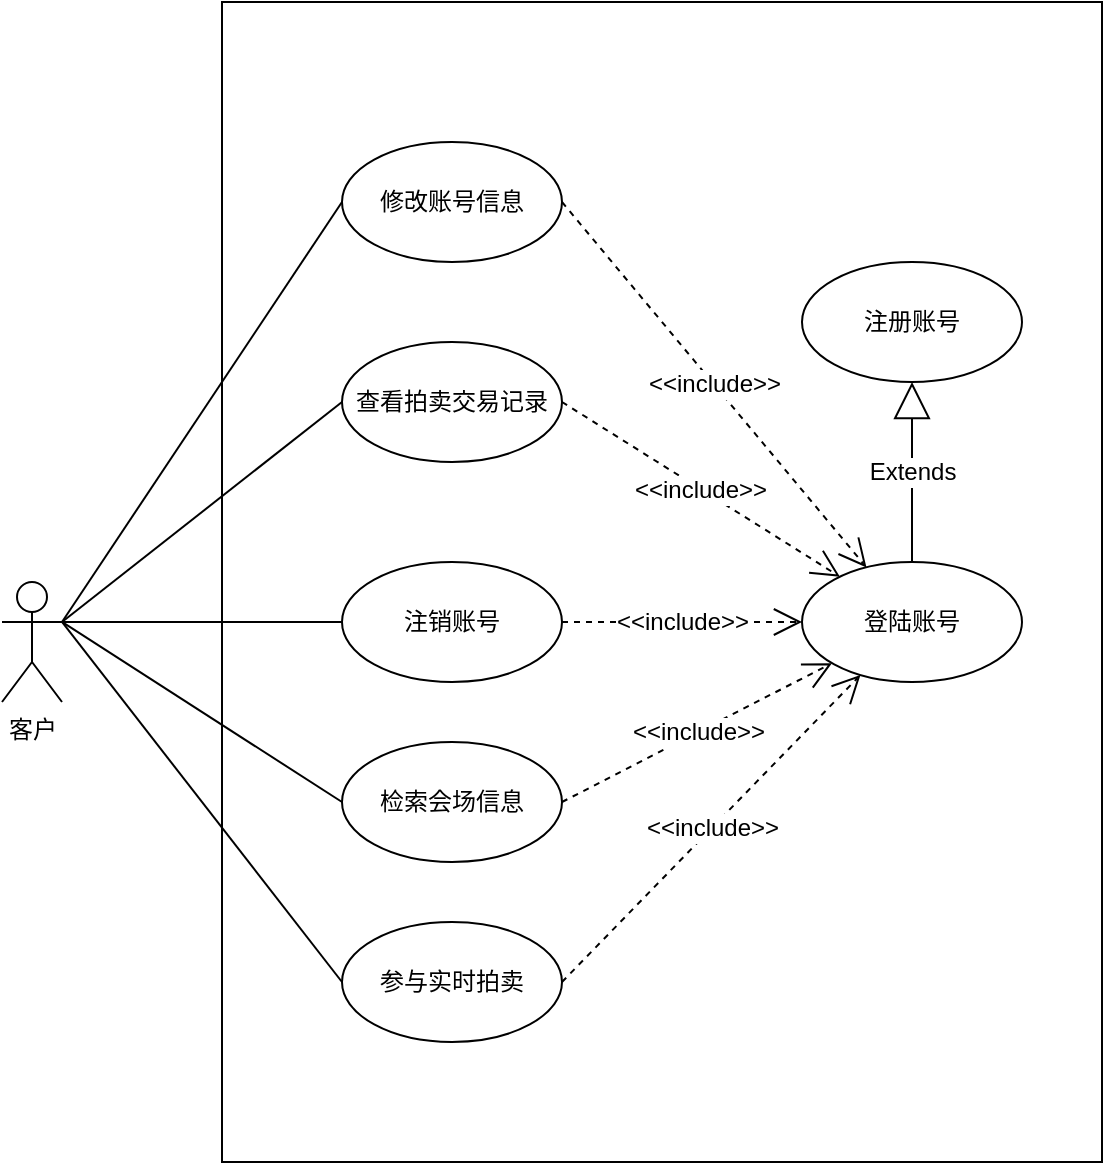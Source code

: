 <mxfile version="20.2.7" type="device"><diagram id="TsNJRCKAIPTdRjv5hArH" name="第 1 页"><mxGraphModel dx="1018" dy="690" grid="1" gridSize="10" guides="1" tooltips="1" connect="1" arrows="1" fold="1" page="1" pageScale="1" pageWidth="827" pageHeight="1169" math="0" shadow="0"><root><mxCell id="0"/><mxCell id="1" parent="0"/><mxCell id="Gx10WPm7qvpERAs0gLBw-1" value="" style="rounded=0;whiteSpace=wrap;html=1;" vertex="1" parent="1"><mxGeometry x="220" y="120" width="440" height="580" as="geometry"/></mxCell><mxCell id="Gx10WPm7qvpERAs0gLBw-9" style="edgeStyle=none;rounded=0;orthogonalLoop=1;jettySize=auto;html=1;exitX=1;exitY=0.333;exitDx=0;exitDy=0;exitPerimeter=0;fontSize=12;endArrow=none;endFill=0;endSize=10;entryX=0;entryY=0.5;entryDx=0;entryDy=0;" edge="1" parent="1" source="Gx10WPm7qvpERAs0gLBw-2" target="Gx10WPm7qvpERAs0gLBw-8"><mxGeometry relative="1" as="geometry"/></mxCell><mxCell id="Gx10WPm7qvpERAs0gLBw-11" style="edgeStyle=none;rounded=0;orthogonalLoop=1;jettySize=auto;html=1;exitX=1;exitY=0.333;exitDx=0;exitDy=0;exitPerimeter=0;fontSize=12;endArrow=none;endFill=0;endSize=10;entryX=0;entryY=0.5;entryDx=0;entryDy=0;" edge="1" parent="1" source="Gx10WPm7qvpERAs0gLBw-2" target="Gx10WPm7qvpERAs0gLBw-10"><mxGeometry relative="1" as="geometry"/></mxCell><mxCell id="Gx10WPm7qvpERAs0gLBw-18" style="edgeStyle=none;rounded=0;orthogonalLoop=1;jettySize=auto;html=1;exitX=1;exitY=0.333;exitDx=0;exitDy=0;exitPerimeter=0;fontSize=12;endArrow=none;endFill=0;endSize=10;" edge="1" parent="1" source="Gx10WPm7qvpERAs0gLBw-2" target="Gx10WPm7qvpERAs0gLBw-17"><mxGeometry relative="1" as="geometry"/></mxCell><mxCell id="Gx10WPm7qvpERAs0gLBw-25" style="edgeStyle=none;rounded=0;orthogonalLoop=1;jettySize=auto;html=1;exitX=1;exitY=0.333;exitDx=0;exitDy=0;exitPerimeter=0;fontSize=12;endArrow=none;endFill=0;endSize=10;entryX=0;entryY=0.5;entryDx=0;entryDy=0;" edge="1" parent="1" source="Gx10WPm7qvpERAs0gLBw-2" target="Gx10WPm7qvpERAs0gLBw-20"><mxGeometry relative="1" as="geometry"/></mxCell><mxCell id="Gx10WPm7qvpERAs0gLBw-26" style="edgeStyle=none;rounded=0;orthogonalLoop=1;jettySize=auto;html=1;exitX=1;exitY=0.333;exitDx=0;exitDy=0;exitPerimeter=0;fontSize=12;endArrow=none;endFill=0;endSize=10;entryX=0;entryY=0.5;entryDx=0;entryDy=0;" edge="1" parent="1" source="Gx10WPm7qvpERAs0gLBw-2" target="Gx10WPm7qvpERAs0gLBw-21"><mxGeometry relative="1" as="geometry"/></mxCell><mxCell id="Gx10WPm7qvpERAs0gLBw-2" value="客户" style="shape=umlActor;verticalLabelPosition=bottom;verticalAlign=top;html=1;" vertex="1" parent="1"><mxGeometry x="110" y="410" width="30" height="60" as="geometry"/></mxCell><mxCell id="Gx10WPm7qvpERAs0gLBw-8" value="修改账号信息" style="ellipse;whiteSpace=wrap;html=1;" vertex="1" parent="1"><mxGeometry x="280" y="190" width="110" height="60" as="geometry"/></mxCell><mxCell id="Gx10WPm7qvpERAs0gLBw-10" value="查看拍卖交易记录" style="ellipse;whiteSpace=wrap;html=1;" vertex="1" parent="1"><mxGeometry x="280" y="290" width="110" height="60" as="geometry"/></mxCell><mxCell id="Gx10WPm7qvpERAs0gLBw-12" value="登陆账号" style="ellipse;whiteSpace=wrap;html=1;" vertex="1" parent="1"><mxGeometry x="510" y="400" width="110" height="60" as="geometry"/></mxCell><mxCell id="Gx10WPm7qvpERAs0gLBw-14" value="&amp;lt;&amp;lt;include&amp;gt;&amp;gt;" style="endArrow=open;endSize=12;dashed=1;html=1;rounded=0;fontSize=12;exitX=1;exitY=0.5;exitDx=0;exitDy=0;" edge="1" parent="1" source="Gx10WPm7qvpERAs0gLBw-8" target="Gx10WPm7qvpERAs0gLBw-12"><mxGeometry width="160" relative="1" as="geometry"><mxPoint x="240" y="160" as="sourcePoint"/><mxPoint x="400" y="160" as="targetPoint"/></mxGeometry></mxCell><mxCell id="Gx10WPm7qvpERAs0gLBw-16" value="&amp;lt;&amp;lt;include&amp;gt;&amp;gt;" style="endArrow=open;endSize=12;dashed=1;html=1;rounded=0;fontSize=12;exitX=1;exitY=0.5;exitDx=0;exitDy=0;" edge="1" parent="1" source="Gx10WPm7qvpERAs0gLBw-10" target="Gx10WPm7qvpERAs0gLBw-12"><mxGeometry width="160" relative="1" as="geometry"><mxPoint x="220" y="380" as="sourcePoint"/><mxPoint x="380" y="380" as="targetPoint"/></mxGeometry></mxCell><mxCell id="Gx10WPm7qvpERAs0gLBw-17" value="注销账号" style="ellipse;whiteSpace=wrap;html=1;" vertex="1" parent="1"><mxGeometry x="280" y="400" width="110" height="60" as="geometry"/></mxCell><mxCell id="Gx10WPm7qvpERAs0gLBw-19" value="&amp;lt;&amp;lt;include&amp;gt;&amp;gt;" style="endArrow=open;endSize=12;dashed=1;html=1;rounded=0;fontSize=12;" edge="1" parent="1" source="Gx10WPm7qvpERAs0gLBw-17" target="Gx10WPm7qvpERAs0gLBw-12"><mxGeometry width="160" relative="1" as="geometry"><mxPoint x="210" y="460" as="sourcePoint"/><mxPoint x="370" y="460" as="targetPoint"/></mxGeometry></mxCell><mxCell id="Gx10WPm7qvpERAs0gLBw-20" value="检索会场信息" style="ellipse;whiteSpace=wrap;html=1;" vertex="1" parent="1"><mxGeometry x="280" y="490" width="110" height="60" as="geometry"/></mxCell><mxCell id="Gx10WPm7qvpERAs0gLBw-21" value="参与实时拍卖" style="ellipse;whiteSpace=wrap;html=1;" vertex="1" parent="1"><mxGeometry x="280" y="580" width="110" height="60" as="geometry"/></mxCell><mxCell id="Gx10WPm7qvpERAs0gLBw-22" value="&amp;lt;&amp;lt;include&amp;gt;&amp;gt;" style="endArrow=open;endSize=12;dashed=1;html=1;rounded=0;fontSize=12;exitX=1;exitY=0.5;exitDx=0;exitDy=0;" edge="1" parent="1" source="Gx10WPm7qvpERAs0gLBw-20" target="Gx10WPm7qvpERAs0gLBw-12"><mxGeometry width="160" relative="1" as="geometry"><mxPoint x="280" y="480" as="sourcePoint"/><mxPoint x="440" y="480" as="targetPoint"/></mxGeometry></mxCell><mxCell id="Gx10WPm7qvpERAs0gLBw-24" value="&amp;lt;&amp;lt;include&amp;gt;&amp;gt;" style="endArrow=open;endSize=12;dashed=1;html=1;rounded=0;fontSize=12;exitX=1;exitY=0.5;exitDx=0;exitDy=0;" edge="1" parent="1" source="Gx10WPm7qvpERAs0gLBw-21" target="Gx10WPm7qvpERAs0gLBw-12"><mxGeometry width="160" relative="1" as="geometry"><mxPoint x="360" y="580" as="sourcePoint"/><mxPoint x="520" y="580" as="targetPoint"/></mxGeometry></mxCell><mxCell id="Gx10WPm7qvpERAs0gLBw-27" value="注册账号" style="ellipse;whiteSpace=wrap;html=1;" vertex="1" parent="1"><mxGeometry x="510" y="250" width="110" height="60" as="geometry"/></mxCell><mxCell id="Gx10WPm7qvpERAs0gLBw-28" value="Extends" style="endArrow=block;endSize=16;endFill=0;html=1;rounded=0;fontSize=12;" edge="1" parent="1" source="Gx10WPm7qvpERAs0gLBw-12" target="Gx10WPm7qvpERAs0gLBw-27"><mxGeometry width="160" relative="1" as="geometry"><mxPoint x="510" y="590" as="sourcePoint"/><mxPoint x="670" y="590" as="targetPoint"/></mxGeometry></mxCell></root></mxGraphModel></diagram></mxfile>
